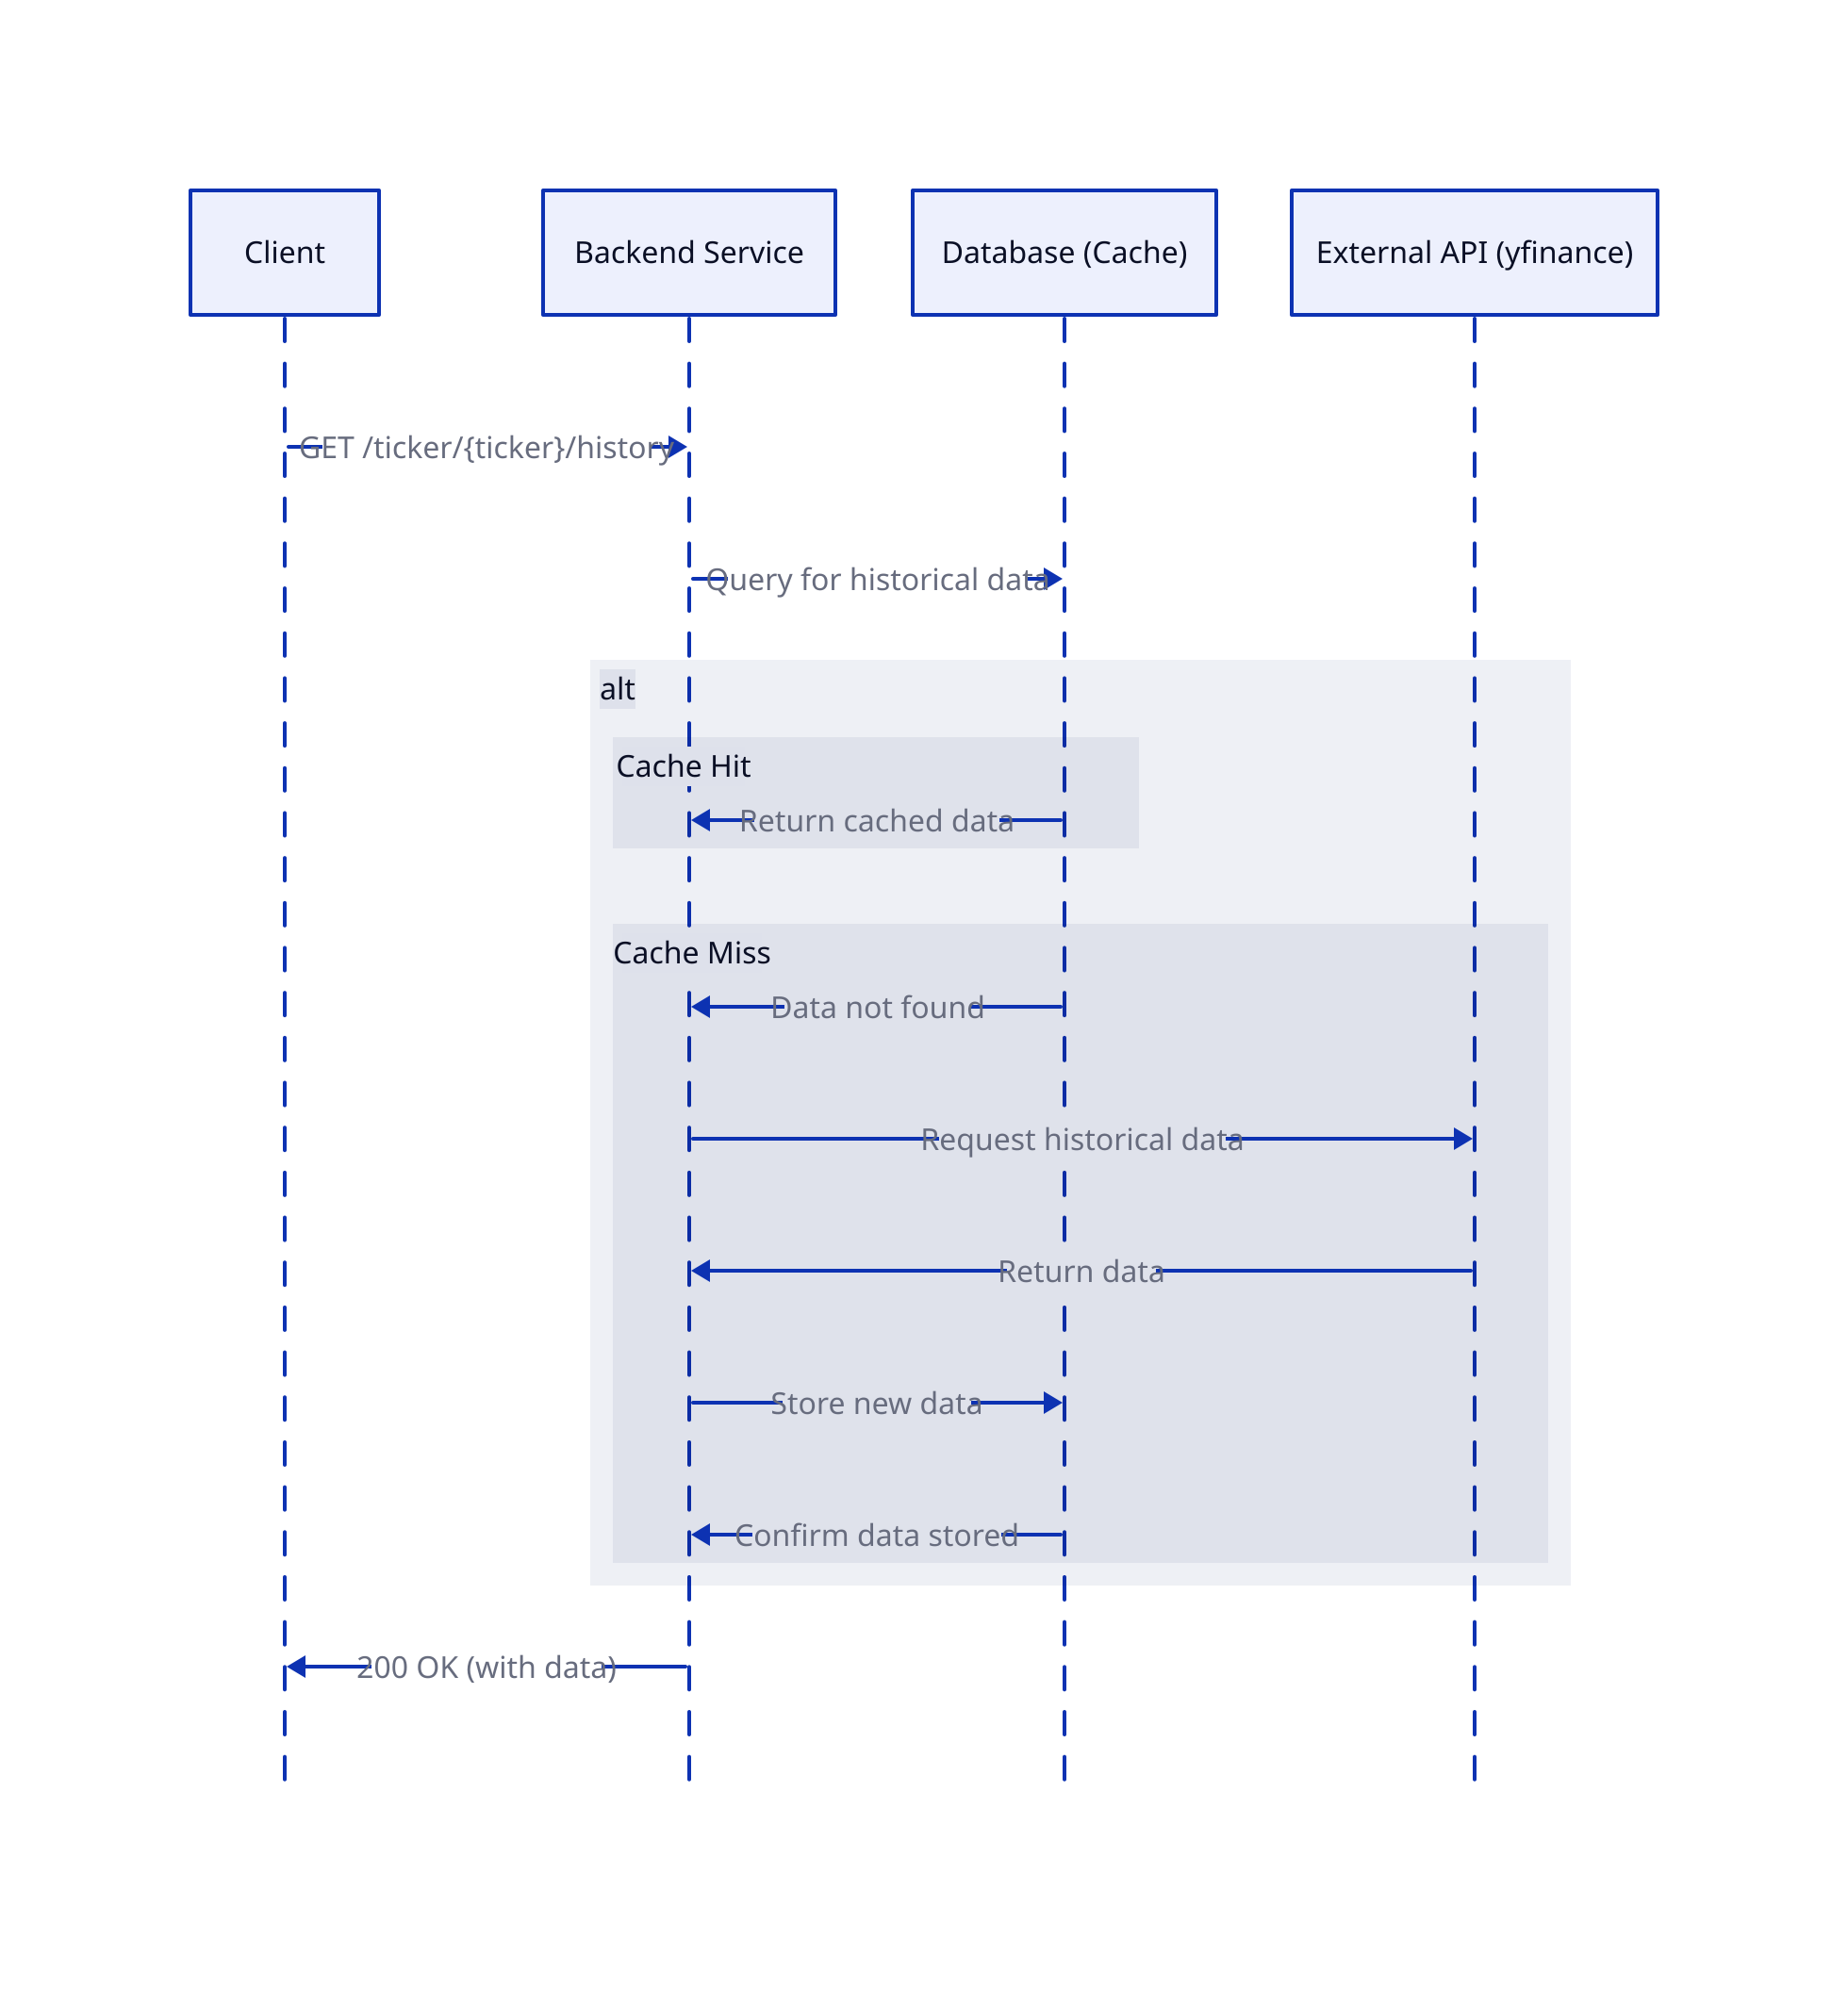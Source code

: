 # Direction: right
# Theme: neutral-gray

shape: sequence_diagram

Client: Client
Backend: Backend Service
Database: Database (Cache)
ExternalAPI: External API (yfinance)

Client -> Backend: GET /ticker/\{ticker\}/history
Backend -> Database: Query for historical data

alt: {
  "Cache Hit": {
    Database -> Backend: Return cached data
  }

  "Cache Miss": {
    Database -> Backend: Data not found
    Backend -> ExternalAPI: Request historical data
    ExternalAPI -> Backend: Return data
    Backend -> Database: Store new data
    Database -> Backend: Confirm data stored
  }
}

Backend -> Client: 200 OK (with data)
